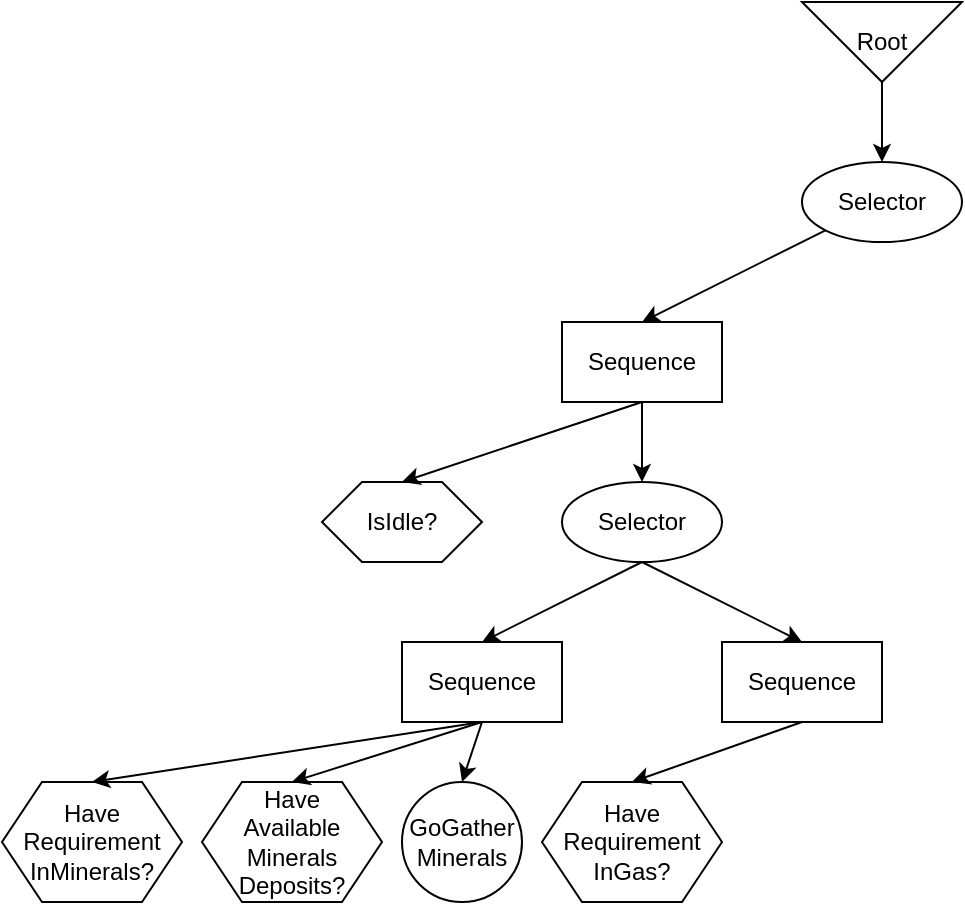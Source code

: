 <mxfile version="20.8.5" type="device"><diagram id="FDZHDWKFJF7OsuVS9zlx" name="Страница 1"><mxGraphModel dx="1877" dy="573" grid="1" gridSize="10" guides="1" tooltips="1" connect="1" arrows="1" fold="1" page="1" pageScale="1" pageWidth="827" pageHeight="1169" math="0" shadow="0"><root><mxCell id="0"/><mxCell id="1" parent="0"/><mxCell id="XBbHyyr6M1yhhAQLk9-u-3" value="" style="edgeStyle=orthogonalEdgeStyle;rounded=0;orthogonalLoop=1;jettySize=auto;html=1;" edge="1" parent="1" source="XBbHyyr6M1yhhAQLk9-u-1" target="XBbHyyr6M1yhhAQLk9-u-2"><mxGeometry relative="1" as="geometry"/></mxCell><mxCell id="XBbHyyr6M1yhhAQLk9-u-1" value="Root&lt;br&gt;" style="triangle;whiteSpace=wrap;html=1;direction=south;" vertex="1" parent="1"><mxGeometry x="360" y="40" width="80" height="40" as="geometry"/></mxCell><mxCell id="XBbHyyr6M1yhhAQLk9-u-2" value="Selector" style="ellipse;whiteSpace=wrap;html=1;" vertex="1" parent="1"><mxGeometry x="360" y="120" width="80" height="40" as="geometry"/></mxCell><mxCell id="XBbHyyr6M1yhhAQLk9-u-4" value="Sequence" style="rounded=0;whiteSpace=wrap;html=1;" vertex="1" parent="1"><mxGeometry x="240" y="200" width="80" height="40" as="geometry"/></mxCell><mxCell id="XBbHyyr6M1yhhAQLk9-u-6" value="" style="endArrow=classic;html=1;rounded=0;exitX=0;exitY=1;exitDx=0;exitDy=0;entryX=0.5;entryY=0;entryDx=0;entryDy=0;" edge="1" parent="1" source="XBbHyyr6M1yhhAQLk9-u-2" target="XBbHyyr6M1yhhAQLk9-u-4"><mxGeometry width="50" height="50" relative="1" as="geometry"><mxPoint x="390" y="310" as="sourcePoint"/><mxPoint x="440" y="260" as="targetPoint"/></mxGeometry></mxCell><mxCell id="XBbHyyr6M1yhhAQLk9-u-7" value="IsIdle?" style="shape=hexagon;perimeter=hexagonPerimeter2;whiteSpace=wrap;html=1;fixedSize=1;" vertex="1" parent="1"><mxGeometry x="120" y="280" width="80" height="40" as="geometry"/></mxCell><mxCell id="XBbHyyr6M1yhhAQLk9-u-8" value="" style="endArrow=classic;html=1;rounded=0;exitX=0.5;exitY=1;exitDx=0;exitDy=0;entryX=0.5;entryY=0;entryDx=0;entryDy=0;" edge="1" parent="1" source="XBbHyyr6M1yhhAQLk9-u-4" target="XBbHyyr6M1yhhAQLk9-u-7"><mxGeometry width="50" height="50" relative="1" as="geometry"><mxPoint x="381.716" y="164.142" as="sourcePoint"/><mxPoint x="290" y="210" as="targetPoint"/></mxGeometry></mxCell><mxCell id="XBbHyyr6M1yhhAQLk9-u-9" value="GoGather&lt;br&gt;Minerals" style="ellipse;whiteSpace=wrap;html=1;aspect=fixed;" vertex="1" parent="1"><mxGeometry x="160" y="430" width="60" height="60" as="geometry"/></mxCell><mxCell id="XBbHyyr6M1yhhAQLk9-u-10" value="Have&lt;br&gt;Available&lt;br&gt;Minerals&lt;br&gt;Deposits?" style="shape=hexagon;perimeter=hexagonPerimeter2;whiteSpace=wrap;html=1;fixedSize=1;" vertex="1" parent="1"><mxGeometry x="60" y="430" width="90" height="60" as="geometry"/></mxCell><mxCell id="XBbHyyr6M1yhhAQLk9-u-11" value="" style="endArrow=classic;html=1;rounded=0;entryX=0.5;entryY=0;entryDx=0;entryDy=0;exitX=0.5;exitY=1;exitDx=0;exitDy=0;" edge="1" parent="1" source="XBbHyyr6M1yhhAQLk9-u-4" target="XBbHyyr6M1yhhAQLk9-u-12"><mxGeometry width="50" height="50" relative="1" as="geometry"><mxPoint x="270" y="260" as="sourcePoint"/><mxPoint x="170" y="290" as="targetPoint"/></mxGeometry></mxCell><mxCell id="XBbHyyr6M1yhhAQLk9-u-12" value="Selector" style="ellipse;whiteSpace=wrap;html=1;" vertex="1" parent="1"><mxGeometry x="240" y="280" width="80" height="40" as="geometry"/></mxCell><mxCell id="XBbHyyr6M1yhhAQLk9-u-13" value="" style="endArrow=classic;html=1;rounded=0;exitX=0.5;exitY=1;exitDx=0;exitDy=0;entryX=0.5;entryY=0;entryDx=0;entryDy=0;" edge="1" parent="1" source="XBbHyyr6M1yhhAQLk9-u-12" target="XBbHyyr6M1yhhAQLk9-u-14"><mxGeometry width="50" height="50" relative="1" as="geometry"><mxPoint x="290" y="250" as="sourcePoint"/><mxPoint x="270" y="360" as="targetPoint"/></mxGeometry></mxCell><mxCell id="XBbHyyr6M1yhhAQLk9-u-14" value="Sequence" style="rounded=0;whiteSpace=wrap;html=1;" vertex="1" parent="1"><mxGeometry x="160" y="360" width="80" height="40" as="geometry"/></mxCell><mxCell id="XBbHyyr6M1yhhAQLk9-u-16" value="Have&lt;br&gt;Requirement&lt;br&gt;InMinerals?" style="shape=hexagon;perimeter=hexagonPerimeter2;whiteSpace=wrap;html=1;fixedSize=1;" vertex="1" parent="1"><mxGeometry x="-40" y="430" width="90" height="60" as="geometry"/></mxCell><mxCell id="XBbHyyr6M1yhhAQLk9-u-19" value="" style="endArrow=classic;html=1;rounded=0;exitX=0.5;exitY=1;exitDx=0;exitDy=0;entryX=0.5;entryY=0;entryDx=0;entryDy=0;" edge="1" parent="1" source="XBbHyyr6M1yhhAQLk9-u-14" target="XBbHyyr6M1yhhAQLk9-u-16"><mxGeometry width="50" height="50" relative="1" as="geometry"><mxPoint x="290" y="330" as="sourcePoint"/><mxPoint x="210" y="370" as="targetPoint"/></mxGeometry></mxCell><mxCell id="XBbHyyr6M1yhhAQLk9-u-20" value="" style="endArrow=classic;html=1;rounded=0;exitX=0.5;exitY=1;exitDx=0;exitDy=0;entryX=0.5;entryY=0;entryDx=0;entryDy=0;" edge="1" parent="1" source="XBbHyyr6M1yhhAQLk9-u-14" target="XBbHyyr6M1yhhAQLk9-u-10"><mxGeometry width="50" height="50" relative="1" as="geometry"><mxPoint x="300" y="340" as="sourcePoint"/><mxPoint x="220" y="380" as="targetPoint"/></mxGeometry></mxCell><mxCell id="XBbHyyr6M1yhhAQLk9-u-21" value="" style="endArrow=classic;html=1;rounded=0;exitX=0.5;exitY=1;exitDx=0;exitDy=0;entryX=0.5;entryY=0;entryDx=0;entryDy=0;" edge="1" parent="1" source="XBbHyyr6M1yhhAQLk9-u-14" target="XBbHyyr6M1yhhAQLk9-u-9"><mxGeometry width="50" height="50" relative="1" as="geometry"><mxPoint x="210" y="410" as="sourcePoint"/><mxPoint x="210" y="440" as="targetPoint"/></mxGeometry></mxCell><mxCell id="XBbHyyr6M1yhhAQLk9-u-22" value="Sequence" style="rounded=0;whiteSpace=wrap;html=1;" vertex="1" parent="1"><mxGeometry x="320" y="360" width="80" height="40" as="geometry"/></mxCell><mxCell id="XBbHyyr6M1yhhAQLk9-u-23" value="Have&lt;br&gt;Requirement&lt;br&gt;InGas?" style="shape=hexagon;perimeter=hexagonPerimeter2;whiteSpace=wrap;html=1;fixedSize=1;" vertex="1" parent="1"><mxGeometry x="230" y="430" width="90" height="60" as="geometry"/></mxCell><mxCell id="XBbHyyr6M1yhhAQLk9-u-24" value="" style="endArrow=classic;html=1;rounded=0;exitX=0.5;exitY=1;exitDx=0;exitDy=0;entryX=0.5;entryY=0;entryDx=0;entryDy=0;" edge="1" parent="1" source="XBbHyyr6M1yhhAQLk9-u-22" target="XBbHyyr6M1yhhAQLk9-u-23"><mxGeometry width="50" height="50" relative="1" as="geometry"><mxPoint x="290" y="330" as="sourcePoint"/><mxPoint x="210" y="370" as="targetPoint"/></mxGeometry></mxCell><mxCell id="XBbHyyr6M1yhhAQLk9-u-25" value="" style="endArrow=classic;html=1;rounded=0;exitX=0.5;exitY=1;exitDx=0;exitDy=0;entryX=0.5;entryY=0;entryDx=0;entryDy=0;" edge="1" parent="1" source="XBbHyyr6M1yhhAQLk9-u-12" target="XBbHyyr6M1yhhAQLk9-u-22"><mxGeometry width="50" height="50" relative="1" as="geometry"><mxPoint x="280" y="410" as="sourcePoint"/><mxPoint x="330" y="360" as="targetPoint"/></mxGeometry></mxCell></root></mxGraphModel></diagram></mxfile>